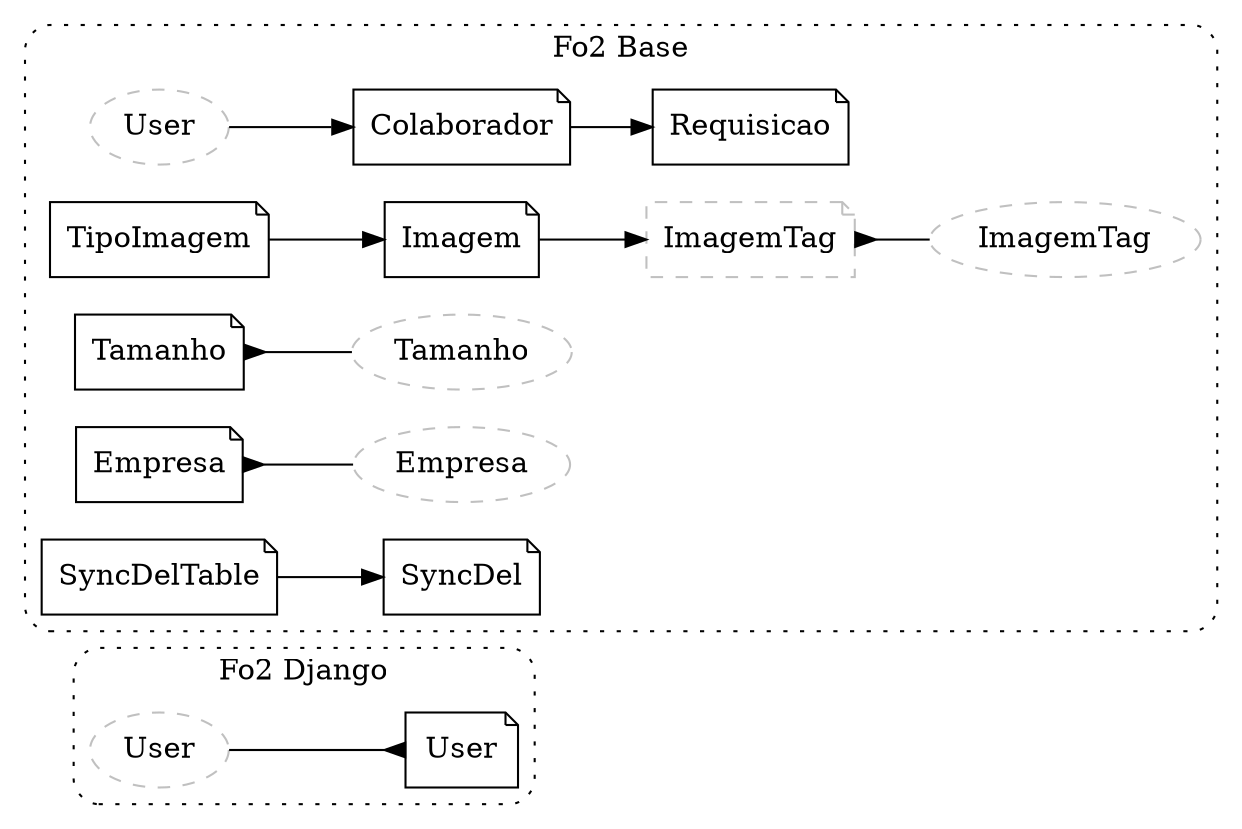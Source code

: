 digraph G {
  rankdir = LR

subgraph d_django {
  rankdir = RL
  sortv=1;
  labelloc="t"
  label="Models\n(models.dot)"
  compound=true
  node [
    shape = "note"
  ]

  subgraph cluster_django {
    rankdir = RL
    label = "Fo2 Django"
    style="dotted, rounded"

    {
      node [
        shape = "oval"
        style = "dashed"
        color = gray
      ]
      fo2_user [label="User"]
    }
    User
  }

  fo2_user -> User [arrowhead=inv]

}

subgraph d_fo2_base {
  rankdir = LR
  sortv=2;
  labelloc="t"
  label="Models\n(models.dot)"
  compound=true
  node [
    shape = "note"
  ]

  subgraph cluster_fo2_base {
    label = "Fo2 Base"
    style="dotted, rounded"

    {
      node [
        shape = "oval"
        style = "dashed"
        color = gray
      ]
      fo2_base_user [label="User"]
    }
    Colaborador
    Requisicao
    TipoImagem
    Imagem
    {
      node [
        shape = "note"
        style = "dashed"
        color = gray
      ]
      ImagemTag
    }
    {
      node [
        shape = "oval"
        style = "dashed"
        color = gray
      ]
      fo2_base_imagemtag [label="ImagemTag"]
    }
    Tamanho
    {
      node [
        shape = "oval"
        style = "dashed"
        color = gray
      ]
      fo2_base_tamanho [label="Tamanho"]
    }
    {
      node [
        shape = "oval"
        style = "dashed"
        color = gray
      ]
      fo2_base_empresa [label="Empresa"]
    }
    Empresa
    SyncDelTable
    SyncDel

  }

  fo2_base_user -> Colaborador
  Colaborador -> Requisicao
  TipoImagem -> Imagem
  Imagem -> ImagemTag
  ImagemTag -> fo2_base_imagemtag [dir=back,arrowtail=inv]
  Tamanho -> fo2_base_tamanho [dir=back,arrowtail=inv]
  Empresa -> fo2_base_empresa [dir=back,arrowtail=inv]
  SyncDelTable -> SyncDel

}
}

digraph d_fo2_geral {
  sortv=3;
  labelloc="t"
  label="Models\n(models.dot)"
  compound=true
  rankdir = LR
  node [
    shape = "note"
  ]

  subgraph cluster_fo2_geral {
    label = "Fo2 Geral"
    style="dotted, rounded"

    {
      node [
        shape = "oval"
        style = "dashed"
        color = gray
      ]
      fo2_geral_user [label="User"]
    }
    RecordTracking
    Dispositivos
    RoloBipado
    Painel
    PainelModulo
    UsuarioPainelModulo
    InformacaoModulo
    PopAssunto
    Pop
    UsuarioPopAssunto
    TipoParametro
    Parametro
    Config
  }

  fo2_geral_user -> RoloBipado
  Dispositivos ->  RoloBipado

  fo2_geral_user -> UsuarioPainelModulo
  PainelModulo -> UsuarioPainelModulo

  fo2_geral_user -> InformacaoModulo
  PainelModulo -> InformacaoModulo

  PopAssunto -> Pop

  fo2_geral_user -> UsuarioPopAssunto
  PopAssunto -> UsuarioPopAssunto

  TipoParametro -> Parametro

  fo2_geral_user -> Config
  Parametro -> Config

}

digraph d_fo2_produto {
  sortv=4;
  labelloc="t"
  label="Models\n(models.dot)"
  compound=true
  rankdir = LR
  node [
    shape = "note"
  ]

  subgraph cluster_fo2_produto {
    label = "Fo2 Produto"
    style="dotted, rounded"

    GtinRange
    Composicao
    {
      node [
        shape = "oval"
        style = "dashed"
        color = gray
      ]
      fo2_produto_imagemtag [label="ImagemTag"]
    }
    Produto
    ProdutoCor
    {
      node [
        shape = "oval"
        style = "dashed"
        color = gray
      ]
      fo2_produto_tamanho [label="Tamanho"]
    }
    ProdutoTamanho
    ProdutoItem
    {
      node [
        shape = "oval"
        style = "dashed"
        color = gray
      ]
      fo2_produto_produtoitem [label="ProdutoItem"]
    }
    ComposicaoLinha
  }

  Composicao -> Produto
  fo2_produto_imagemtag -> Produto

  Produto -> ProdutoCor
  Composicao -> ProdutoCor

  Produto -> ProdutoTamanho
  fo2_produto_tamanho -> ProdutoTamanho

  Produto -> ProdutoItem
  ProdutoCor -> ProdutoItem
  ProdutoTamanho -> ProdutoItem
  ProdutoItem -> fo2_produto_produtoitem [dir=back,arrowtail=inv]

  Composicao -> ComposicaoLinha

}

digraph d_fo2_contabil {
  sortv=5;
  labelloc="t"
  label="Models\n(models.dot)"
  compound=true
  rankdir = LR
  node [
    shape = "note"
  ]

  subgraph cluster_fo2_contabil {
    label = "Fo2 Contábil"
    style="dotted, rounded"

    EstoqueManual
  }

}

digraph d_fo2_estoque {
  sortv=6;
  labelloc="t"
  label="Models\n(models.dot)"
  compound=true
  rankdir = LR
  node [
    shape = "note"
  ]

  subgraph cluster_fo2_estoque {
    label = "Fo2 Estoque"
    style="dotted, rounded"

    {
      node [
        shape = "oval"
        style = "dashed"
        color = gray
      ]
      fo2_estoque_user [label="User"]
    }

    TipoMovStq
    DocMovStq
    MovStq
    {
      node [
        shape = "oval"
        style = "dashed"
        color = gray
      ]
      fo2_estoque_produtoitem [label="ProdutoItem"]
    }
  }

  TipoMovStq -> MovStq
  DocMovStq -> MovStq
  fo2_estoque_user -> MovStq
  fo2_estoque_produtoitem -> MovStq

}

digraph d_fo2_logistica {
  sortv=7;
  labelloc="t"
  label="Models\n(models.dot)"
  compound=true
  rankdir = LR
  node [
    shape = "note"
  ]

  subgraph cluster_fo2_logistica {
    label = "Fo2 Logística"
    style="dotted, rounded"

    PosicaoCarga
    NotaFiscal
    RotinaLogistica
    PosicaoCargaAlteracao
    PosicaoCargaAlteracaoLog
    {
      node [
        shape = "oval"
        style = "dashed"
        color = gray
      ]
      fo2_logistica_empresa [label="Empresa"]
    }
    {
      node [
        shape = "oval"
        style = "dashed"
        color = gray
      ]
      fo2_logistica_user [label="User"]
    }
    NfEntrada
    {
      node [
        shape = "note"
        style = "dashed"
        color = gray
      ]
      "NfEntradaAgator" # HDOC_001
    }
    {
      node [
        shape = "note"
        style = "dashed"
        color = gray
      ]
      "NfEntradaTussor" # HDOC_001
    }
  }

  PosicaoCarga -> NotaFiscal

  PosicaoCarga -> PosicaoCargaAlteracao
  PosicaoCarga -> PosicaoCargaAlteracao
  RotinaLogistica -> PosicaoCargaAlteracao

  PosicaoCarga -> PosicaoCargaAlteracaoLog
  PosicaoCarga -> PosicaoCargaAlteracaoLog

  fo2_logistica_empresa -> NfEntrada
  fo2_logistica_user -> NfEntrada
  NfEntrada -> NfEntradaAgator
  NfEntrada -> NfEntradaTussor
}

digraph d_fo2_comercial {
  sortv=8;
  labelloc="t"
  label="Models\n(models.dot)"
  compound=true
  rankdir = LR
  node [
    shape = "note"
  ]

  subgraph cluster_fo2_comercial {
    label = "Fo2 Comercial"
    style="dotted, rounded"

    ModeloPassado
    ModeloPassadoPeriodo
    MetaEstoque
    MetaEstoqueTamanho
    MetaEstoqueCor
    MetaFaturamento
    PendenciaFaturamento
  }

  ModeloPassado -> ModeloPassadoPeriodo
  MetaEstoque -> MetaEstoqueTamanho
  MetaEstoque -> MetaEstoqueCor

}

digraph d_fo2_manutencao {
  sortv=9;
  labelloc="t"
  label="Models\n(models.dot)"
  compound=true
  rankdir = LR
  node [
    shape = "note"
  ]

  subgraph cluster_fo2_manutencao {
    label = "Fo2 Manutenção"
    style="dotted, rounded"

    {
      node [
        shape = "oval"
        style = "dashed"
        color = gray
      ]
      fo2_manutencao_user [label="User"]
    }
    TipoMaquina
    UnidadeTempo
    Frequencia
    Maquina
    UsuarioTipoMaquina
    Atividade
    AtividadeMetrica
    Rotina
    RotinaPasso
    OS
  }

  UnidadeTempo -> Frequencia

  TipoMaquina -> Maquina

  fo2_manutencao_user -> UsuarioTipoMaquina
  TipoMaquina -> UsuarioTipoMaquina

  Atividade -> AtividadeMetrica

  TipoMaquina -> Rotina
  Frequencia -> Rotina

  Rotina -> RotinaPasso
  Atividade -> RotinaPasso

  fo2_manutencao_user -> OS
  Maquina -> OS
  Rotina -> OS

}

digraph d_fo2_email_signature {
  sortv=10;
  labelloc="t"
  label="Models\n(models.dot)"
  compound=true
  rankdir = LR
  node [
    shape = "note"
  ]

  subgraph cluster_fo2_email_signature {
    label = "Fo2 Email Signature"
    style="dotted, rounded"

    Account
    Layout
  }

}

digraph d_fo2_tableheap {
  sortv=11;
  labelloc="t"
  label="Models\n(models.dot)"
  compound=true
  rankdir = LR
  node [
    shape = "note"
  ]

  subgraph cluster_fo2_tableheap {
    label = "Fo2 Produção (lotes) TableHeap"
    style="dotted, rounded"

    TableHeap
  }

}

digraph d_fo2_tag {
  sortv=12;
  labelloc="t"
  label="Models\n(models.dot)"
  compound=true
  rankdir = LR
  node [
    shape = "note"
  ]

  subgraph cluster_fo2_tag {
    label = "Fo2 Produção (lotes) TAG"
    style="dotted, rounded"

    {
      node [
        shape = "oval"
        style = "dashed"
        color = gray
      ]
      fo2_tag_user [label="User"]
    }
    Impresso
    ModeloTermica
    ImpressoraTermica
    UsuarioImpresso
  }

  fo2_tag_user -> UsuarioImpresso
  Impresso -> UsuarioImpresso
  ImpressoraTermica -> UsuarioImpresso
  ModeloTermica -> UsuarioImpresso

}

digraph d_fo2_producao {
  sortv=13;
  labelloc="t"
  label="Models\n(models.dot)"
  compound=true
  rankdir = LR
  node [
    shape = "note"
  ]

  subgraph cluster_fo2_producao {
    label = "Fo2 Produção (lotes)"
    style="dotted, rounded"

    {
      node [
        shape = "oval"
        style = "dashed"
        color = gray
      ]
      fo2_producao_user [label="User"]
    }
    Caixa
    Op
    Lote
    SolicitaLote
    SolicitaLoteQtd
    LeadColecao
    RegraLMTamanho
  }

  fo2_producao_user -> Lote
  Caixa -> Lote

  fo2_producao_user -> SolicitaLote

  SolicitaLote -> SolicitaLoteQtd
  Lote -> SolicitaLoteQtd

}

digraph d_fo2_insumo {
  sortv=14;
  labelloc="t"
  label="Models\n(models.dot)"
  compound=true
  rankdir = LR
  node [
    shape = "note"
  ]

  subgraph cluster_fo2_insumo {
    label = "Fo2 Insumo"
    style="dotted, rounded"

    SugestaoCompra
    SugestaoCompraDatas
  }

  SugestaoCompra -> SugestaoCompraDatas

}

digraph d_fo2_rh {
  sortv=15;
  labelloc="t"
  label="Models\n(models.dot)"
  compound=true
  rankdir = LR
  node [
    shape = "note"
  ]

  subgraph cluster_fo2_rh {
    label = "Fo2 RH"
    style="dotted, rounded"

    {
      node [
        shape = "note"
        style = "dotted"
      ]
      "{Sugestao}"
    }

  }

}

digraph d_fo2_remote_files {
  sortv=16;
  labelloc="t"
  label="Models\n(models.dot)"
  compound=true
  rankdir = LR
  node [
    shape = "note"
  ]

  subgraph cluster_fo2_remote_files {
    label = "Fo2 Remote Files"
    style="dotted, rounded"

    Servidor
    Diretorio
  }

  Servidor -> Diretorio

}

digraph d_systextil {
  sortv=17;
  labelloc="t"
  label="Models\n(models.dot)"
  compound=true
  rankdir = LR
  node [
    shape = "note"
  ]

  subgraph cluster_systextil {
    label = "Systêxtil"
    style = "dotted, rounded"

    "ContaEstoque BASI_150"
    "Colecao BASI_140"
    "Familia BASI_180"
    "HDoc001 HDOC_001"
    {
      node [
        shape = "note"
        style = "dashed"
        color = gray
      ]
      "TipoContaEstoque" # HDOC_001
    }
    "Periodo PCPC_010"
    "Produto BASI_030"
    "Tamanho BASI_220"
  }

  "HDoc001 HDOC_001" -> TipoContaEstoque

}
